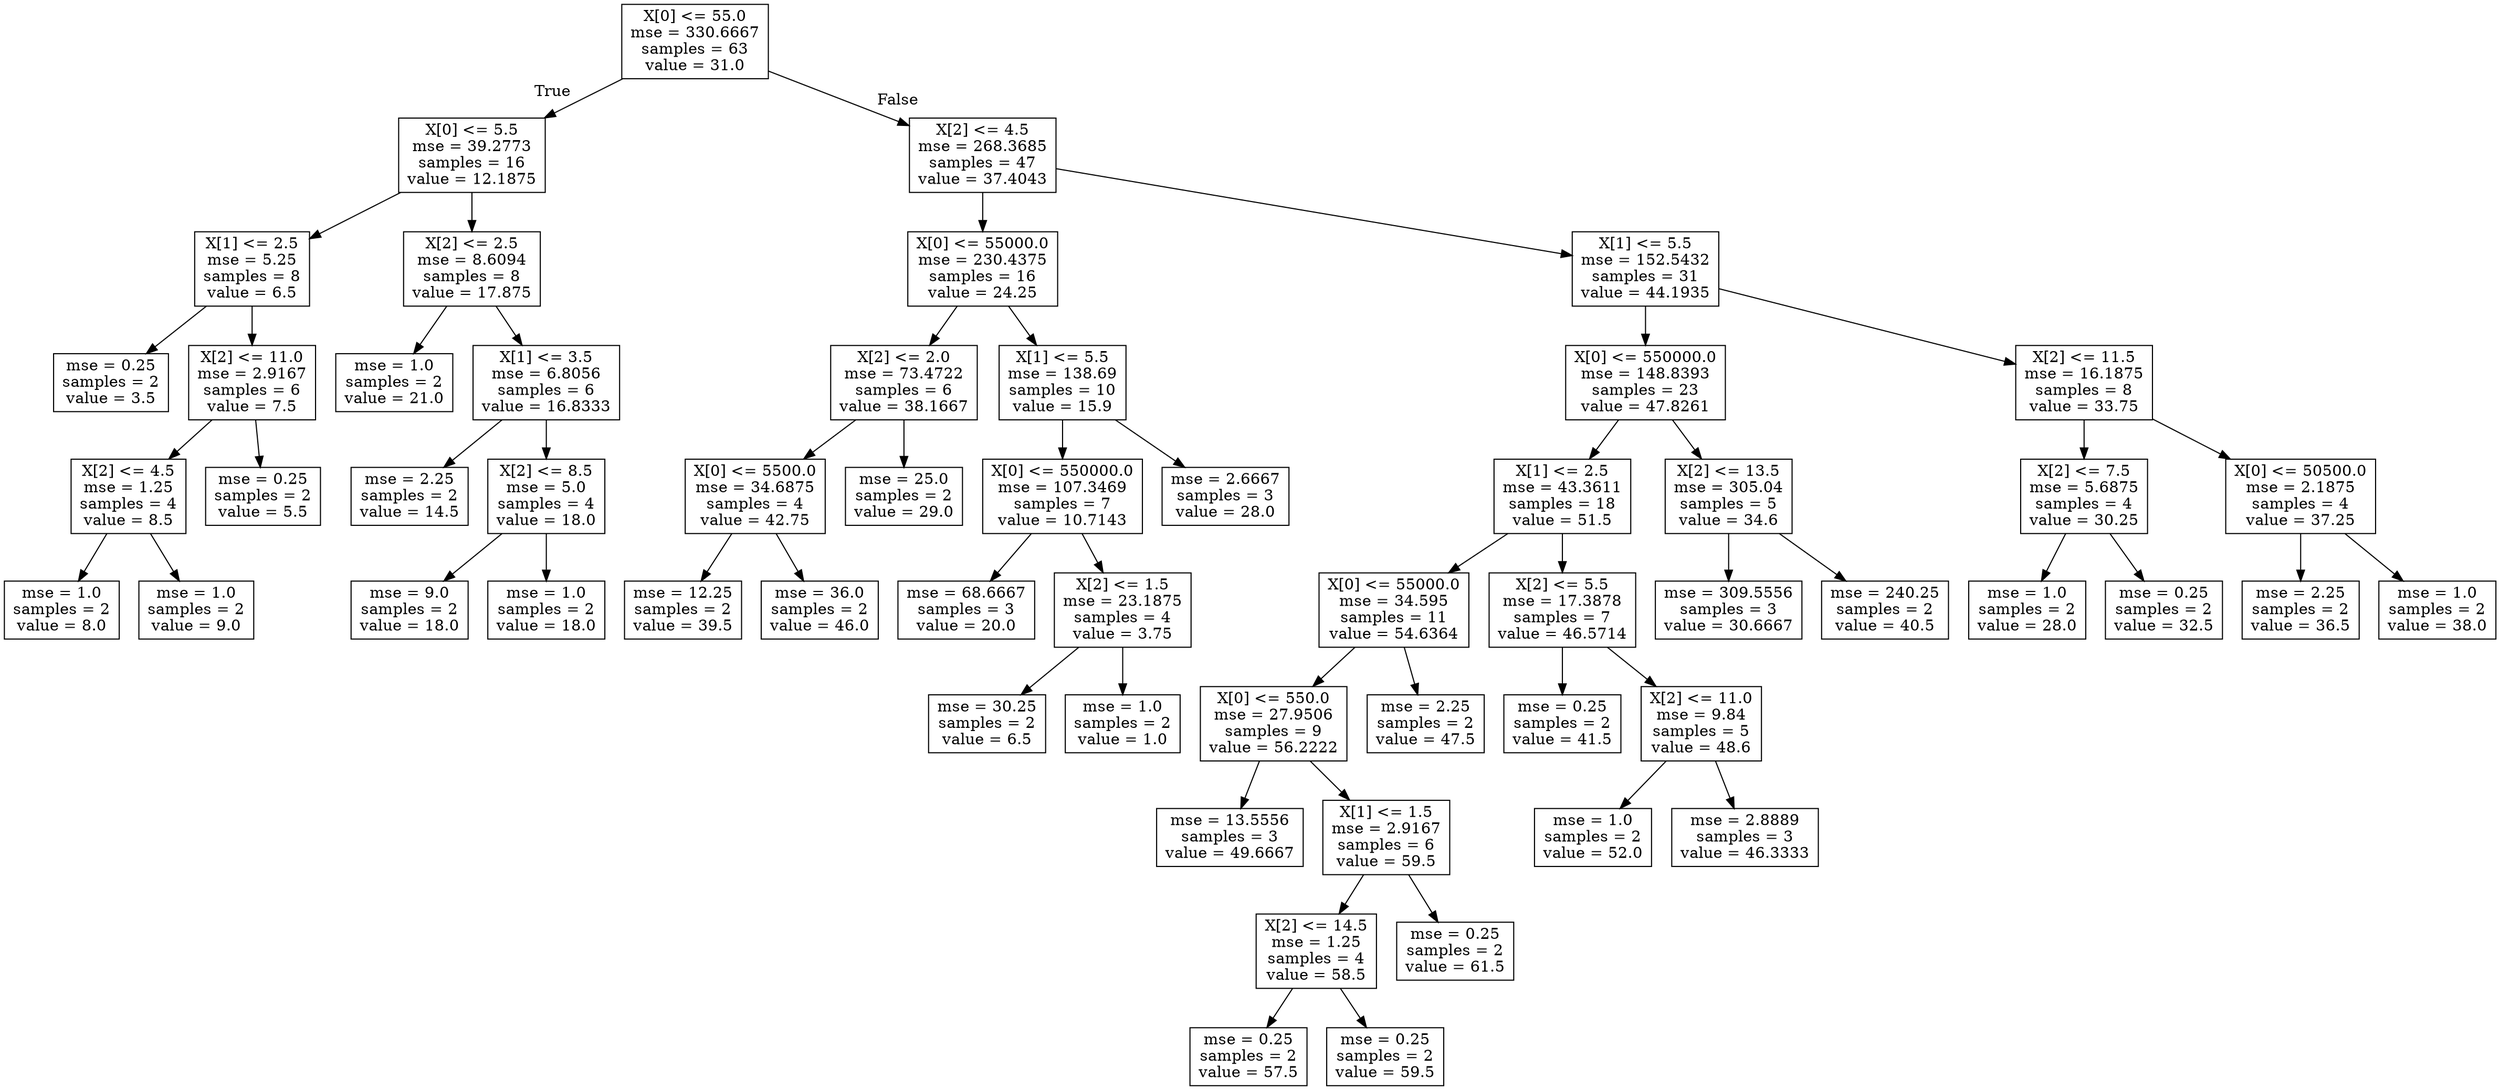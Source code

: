 digraph Tree {
node [shape=box] ;
0 [label="X[0] <= 55.0\nmse = 330.6667\nsamples = 63\nvalue = 31.0"] ;
1 [label="X[0] <= 5.5\nmse = 39.2773\nsamples = 16\nvalue = 12.1875"] ;
0 -> 1 [labeldistance=2.5, labelangle=45, headlabel="True"] ;
2 [label="X[1] <= 2.5\nmse = 5.25\nsamples = 8\nvalue = 6.5"] ;
1 -> 2 ;
3 [label="mse = 0.25\nsamples = 2\nvalue = 3.5"] ;
2 -> 3 ;
4 [label="X[2] <= 11.0\nmse = 2.9167\nsamples = 6\nvalue = 7.5"] ;
2 -> 4 ;
5 [label="X[2] <= 4.5\nmse = 1.25\nsamples = 4\nvalue = 8.5"] ;
4 -> 5 ;
6 [label="mse = 1.0\nsamples = 2\nvalue = 8.0"] ;
5 -> 6 ;
7 [label="mse = 1.0\nsamples = 2\nvalue = 9.0"] ;
5 -> 7 ;
8 [label="mse = 0.25\nsamples = 2\nvalue = 5.5"] ;
4 -> 8 ;
9 [label="X[2] <= 2.5\nmse = 8.6094\nsamples = 8\nvalue = 17.875"] ;
1 -> 9 ;
10 [label="mse = 1.0\nsamples = 2\nvalue = 21.0"] ;
9 -> 10 ;
11 [label="X[1] <= 3.5\nmse = 6.8056\nsamples = 6\nvalue = 16.8333"] ;
9 -> 11 ;
12 [label="mse = 2.25\nsamples = 2\nvalue = 14.5"] ;
11 -> 12 ;
13 [label="X[2] <= 8.5\nmse = 5.0\nsamples = 4\nvalue = 18.0"] ;
11 -> 13 ;
14 [label="mse = 9.0\nsamples = 2\nvalue = 18.0"] ;
13 -> 14 ;
15 [label="mse = 1.0\nsamples = 2\nvalue = 18.0"] ;
13 -> 15 ;
16 [label="X[2] <= 4.5\nmse = 268.3685\nsamples = 47\nvalue = 37.4043"] ;
0 -> 16 [labeldistance=2.5, labelangle=-45, headlabel="False"] ;
17 [label="X[0] <= 55000.0\nmse = 230.4375\nsamples = 16\nvalue = 24.25"] ;
16 -> 17 ;
18 [label="X[2] <= 2.0\nmse = 73.4722\nsamples = 6\nvalue = 38.1667"] ;
17 -> 18 ;
19 [label="X[0] <= 5500.0\nmse = 34.6875\nsamples = 4\nvalue = 42.75"] ;
18 -> 19 ;
20 [label="mse = 12.25\nsamples = 2\nvalue = 39.5"] ;
19 -> 20 ;
21 [label="mse = 36.0\nsamples = 2\nvalue = 46.0"] ;
19 -> 21 ;
22 [label="mse = 25.0\nsamples = 2\nvalue = 29.0"] ;
18 -> 22 ;
23 [label="X[1] <= 5.5\nmse = 138.69\nsamples = 10\nvalue = 15.9"] ;
17 -> 23 ;
24 [label="X[0] <= 550000.0\nmse = 107.3469\nsamples = 7\nvalue = 10.7143"] ;
23 -> 24 ;
25 [label="mse = 68.6667\nsamples = 3\nvalue = 20.0"] ;
24 -> 25 ;
26 [label="X[2] <= 1.5\nmse = 23.1875\nsamples = 4\nvalue = 3.75"] ;
24 -> 26 ;
27 [label="mse = 30.25\nsamples = 2\nvalue = 6.5"] ;
26 -> 27 ;
28 [label="mse = 1.0\nsamples = 2\nvalue = 1.0"] ;
26 -> 28 ;
29 [label="mse = 2.6667\nsamples = 3\nvalue = 28.0"] ;
23 -> 29 ;
30 [label="X[1] <= 5.5\nmse = 152.5432\nsamples = 31\nvalue = 44.1935"] ;
16 -> 30 ;
31 [label="X[0] <= 550000.0\nmse = 148.8393\nsamples = 23\nvalue = 47.8261"] ;
30 -> 31 ;
32 [label="X[1] <= 2.5\nmse = 43.3611\nsamples = 18\nvalue = 51.5"] ;
31 -> 32 ;
33 [label="X[0] <= 55000.0\nmse = 34.595\nsamples = 11\nvalue = 54.6364"] ;
32 -> 33 ;
34 [label="X[0] <= 550.0\nmse = 27.9506\nsamples = 9\nvalue = 56.2222"] ;
33 -> 34 ;
35 [label="mse = 13.5556\nsamples = 3\nvalue = 49.6667"] ;
34 -> 35 ;
36 [label="X[1] <= 1.5\nmse = 2.9167\nsamples = 6\nvalue = 59.5"] ;
34 -> 36 ;
37 [label="X[2] <= 14.5\nmse = 1.25\nsamples = 4\nvalue = 58.5"] ;
36 -> 37 ;
38 [label="mse = 0.25\nsamples = 2\nvalue = 57.5"] ;
37 -> 38 ;
39 [label="mse = 0.25\nsamples = 2\nvalue = 59.5"] ;
37 -> 39 ;
40 [label="mse = 0.25\nsamples = 2\nvalue = 61.5"] ;
36 -> 40 ;
41 [label="mse = 2.25\nsamples = 2\nvalue = 47.5"] ;
33 -> 41 ;
42 [label="X[2] <= 5.5\nmse = 17.3878\nsamples = 7\nvalue = 46.5714"] ;
32 -> 42 ;
43 [label="mse = 0.25\nsamples = 2\nvalue = 41.5"] ;
42 -> 43 ;
44 [label="X[2] <= 11.0\nmse = 9.84\nsamples = 5\nvalue = 48.6"] ;
42 -> 44 ;
45 [label="mse = 1.0\nsamples = 2\nvalue = 52.0"] ;
44 -> 45 ;
46 [label="mse = 2.8889\nsamples = 3\nvalue = 46.3333"] ;
44 -> 46 ;
47 [label="X[2] <= 13.5\nmse = 305.04\nsamples = 5\nvalue = 34.6"] ;
31 -> 47 ;
48 [label="mse = 309.5556\nsamples = 3\nvalue = 30.6667"] ;
47 -> 48 ;
49 [label="mse = 240.25\nsamples = 2\nvalue = 40.5"] ;
47 -> 49 ;
50 [label="X[2] <= 11.5\nmse = 16.1875\nsamples = 8\nvalue = 33.75"] ;
30 -> 50 ;
51 [label="X[2] <= 7.5\nmse = 5.6875\nsamples = 4\nvalue = 30.25"] ;
50 -> 51 ;
52 [label="mse = 1.0\nsamples = 2\nvalue = 28.0"] ;
51 -> 52 ;
53 [label="mse = 0.25\nsamples = 2\nvalue = 32.5"] ;
51 -> 53 ;
54 [label="X[0] <= 50500.0\nmse = 2.1875\nsamples = 4\nvalue = 37.25"] ;
50 -> 54 ;
55 [label="mse = 2.25\nsamples = 2\nvalue = 36.5"] ;
54 -> 55 ;
56 [label="mse = 1.0\nsamples = 2\nvalue = 38.0"] ;
54 -> 56 ;
}